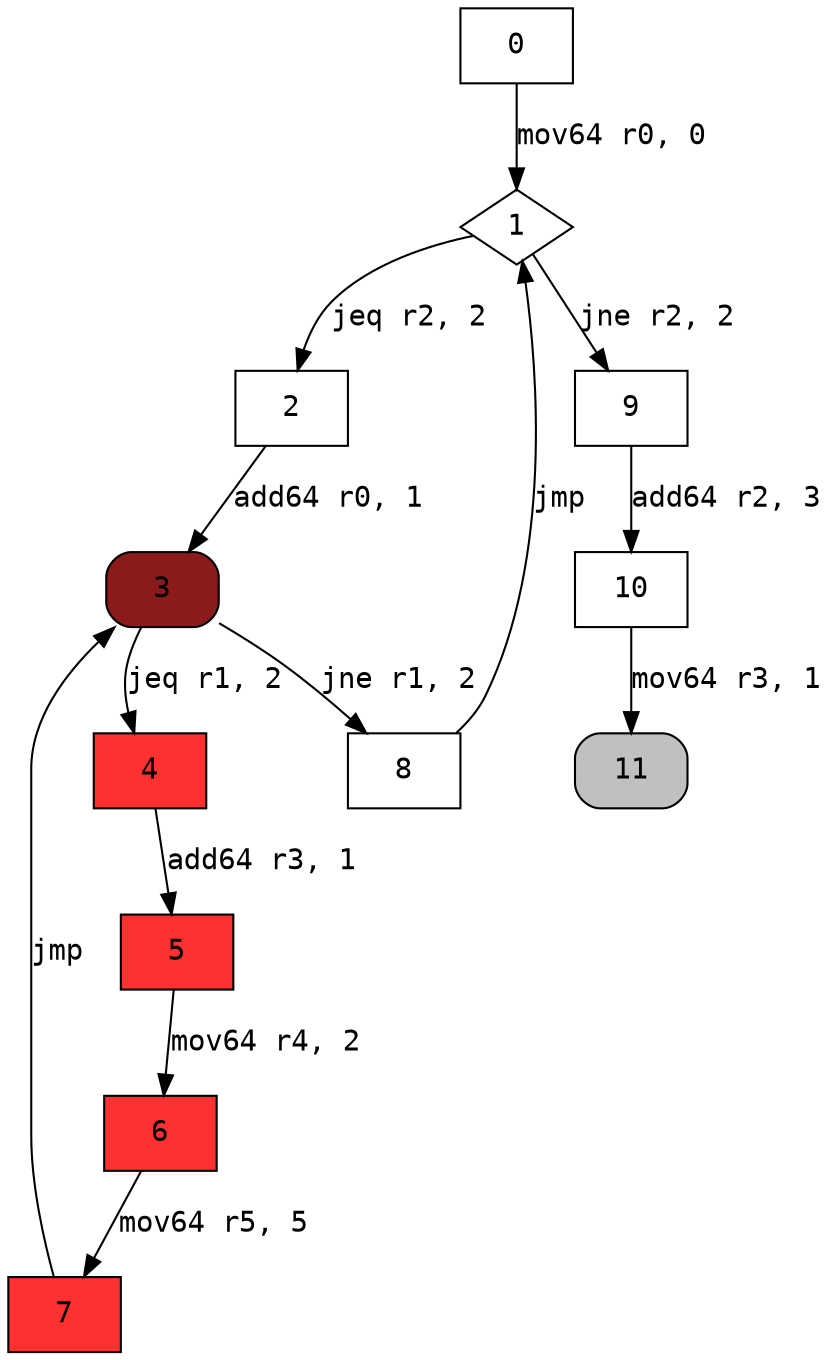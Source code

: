 digraph cfg { 
node [fontname="monospace"];
node [shape=box];
edge [fontname="monospace"];
  0 -> 1 [label="mov64 r0, 0"];
  1 -> 2 [label="jeq r2, 2"];
  1 -> 9 [label="jne r2, 2"];
  2 -> 3 [label="add64 r0, 1"];
  3 -> 4 [label="jeq r1, 2"];
  3 -> 8 [label="jne r1, 2"];
  4 -> 5 [label="add64 r3, 1"];
  5 -> 6 [label="mov64 r4, 2"];
  6 -> 7 [label="mov64 r5, 5"];
  7 -> 3 [label="jmp"];
  8 -> 1 [label="jmp"];
  9 -> 10 [label="add64 r2, 3"];
  10 -> 11 [label="mov64 r3, 1"];
1 [shape=diamond];
3 [style="rounded,filled",fillcolor=firebrick4];
4 [style=filled,fillcolor=firebrick1];
5 [style=filled,fillcolor=firebrick1];
6 [style=filled,fillcolor=firebrick1];
7 [style=filled,fillcolor=firebrick1];
11 [style="rounded,filled",fillcolor=grey];
}
